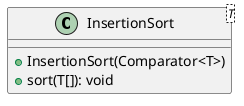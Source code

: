 @startuml

    class InsertionSort<T> {
        +InsertionSort(Comparator<T>)
        +sort(T[]): void
    }

@enduml
